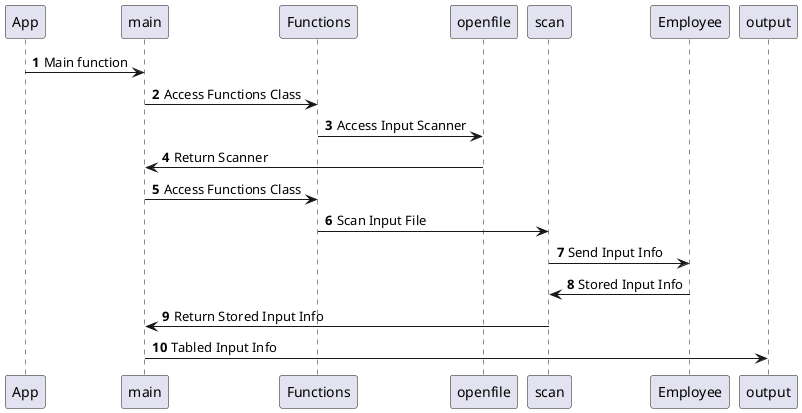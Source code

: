 @startuml
'https://plantuml.com/sequence-diagram

autonumber

App->main : Main function
main -> Functions: Access Functions Class
Functions -> openfile: Access Input Scanner
openfile -> main: Return Scanner
main -> Functions: Access Functions Class
Functions -> scan: Scan Input File
scan -> Employee: Send Input Info
Employee -> scan: Stored Input Info
scan -> main: Return Stored Input Info
main -> output: Tabled Input Info
@enduml